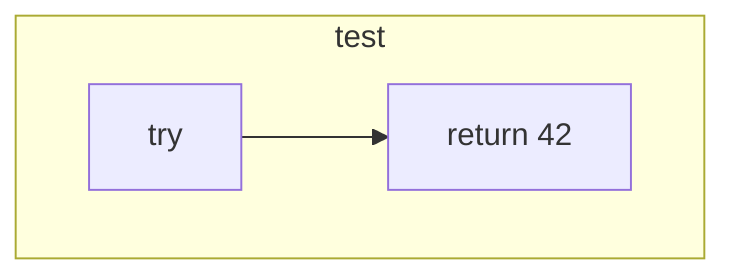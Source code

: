 graph TD
subgraph test
    test_141["try"]
    test_142["return 42"]:::exitNode
    test_141 --> test_142
end